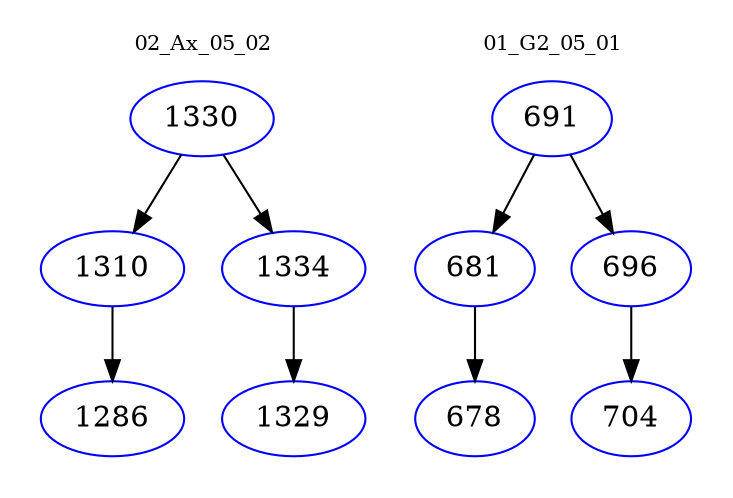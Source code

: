 digraph{
subgraph cluster_0 {
color = white
label = "02_Ax_05_02";
fontsize=10;
T0_1330 [label="1330", color="blue"]
T0_1330 -> T0_1310 [color="black"]
T0_1310 [label="1310", color="blue"]
T0_1310 -> T0_1286 [color="black"]
T0_1286 [label="1286", color="blue"]
T0_1330 -> T0_1334 [color="black"]
T0_1334 [label="1334", color="blue"]
T0_1334 -> T0_1329 [color="black"]
T0_1329 [label="1329", color="blue"]
}
subgraph cluster_1 {
color = white
label = "01_G2_05_01";
fontsize=10;
T1_691 [label="691", color="blue"]
T1_691 -> T1_681 [color="black"]
T1_681 [label="681", color="blue"]
T1_681 -> T1_678 [color="black"]
T1_678 [label="678", color="blue"]
T1_691 -> T1_696 [color="black"]
T1_696 [label="696", color="blue"]
T1_696 -> T1_704 [color="black"]
T1_704 [label="704", color="blue"]
}
}
